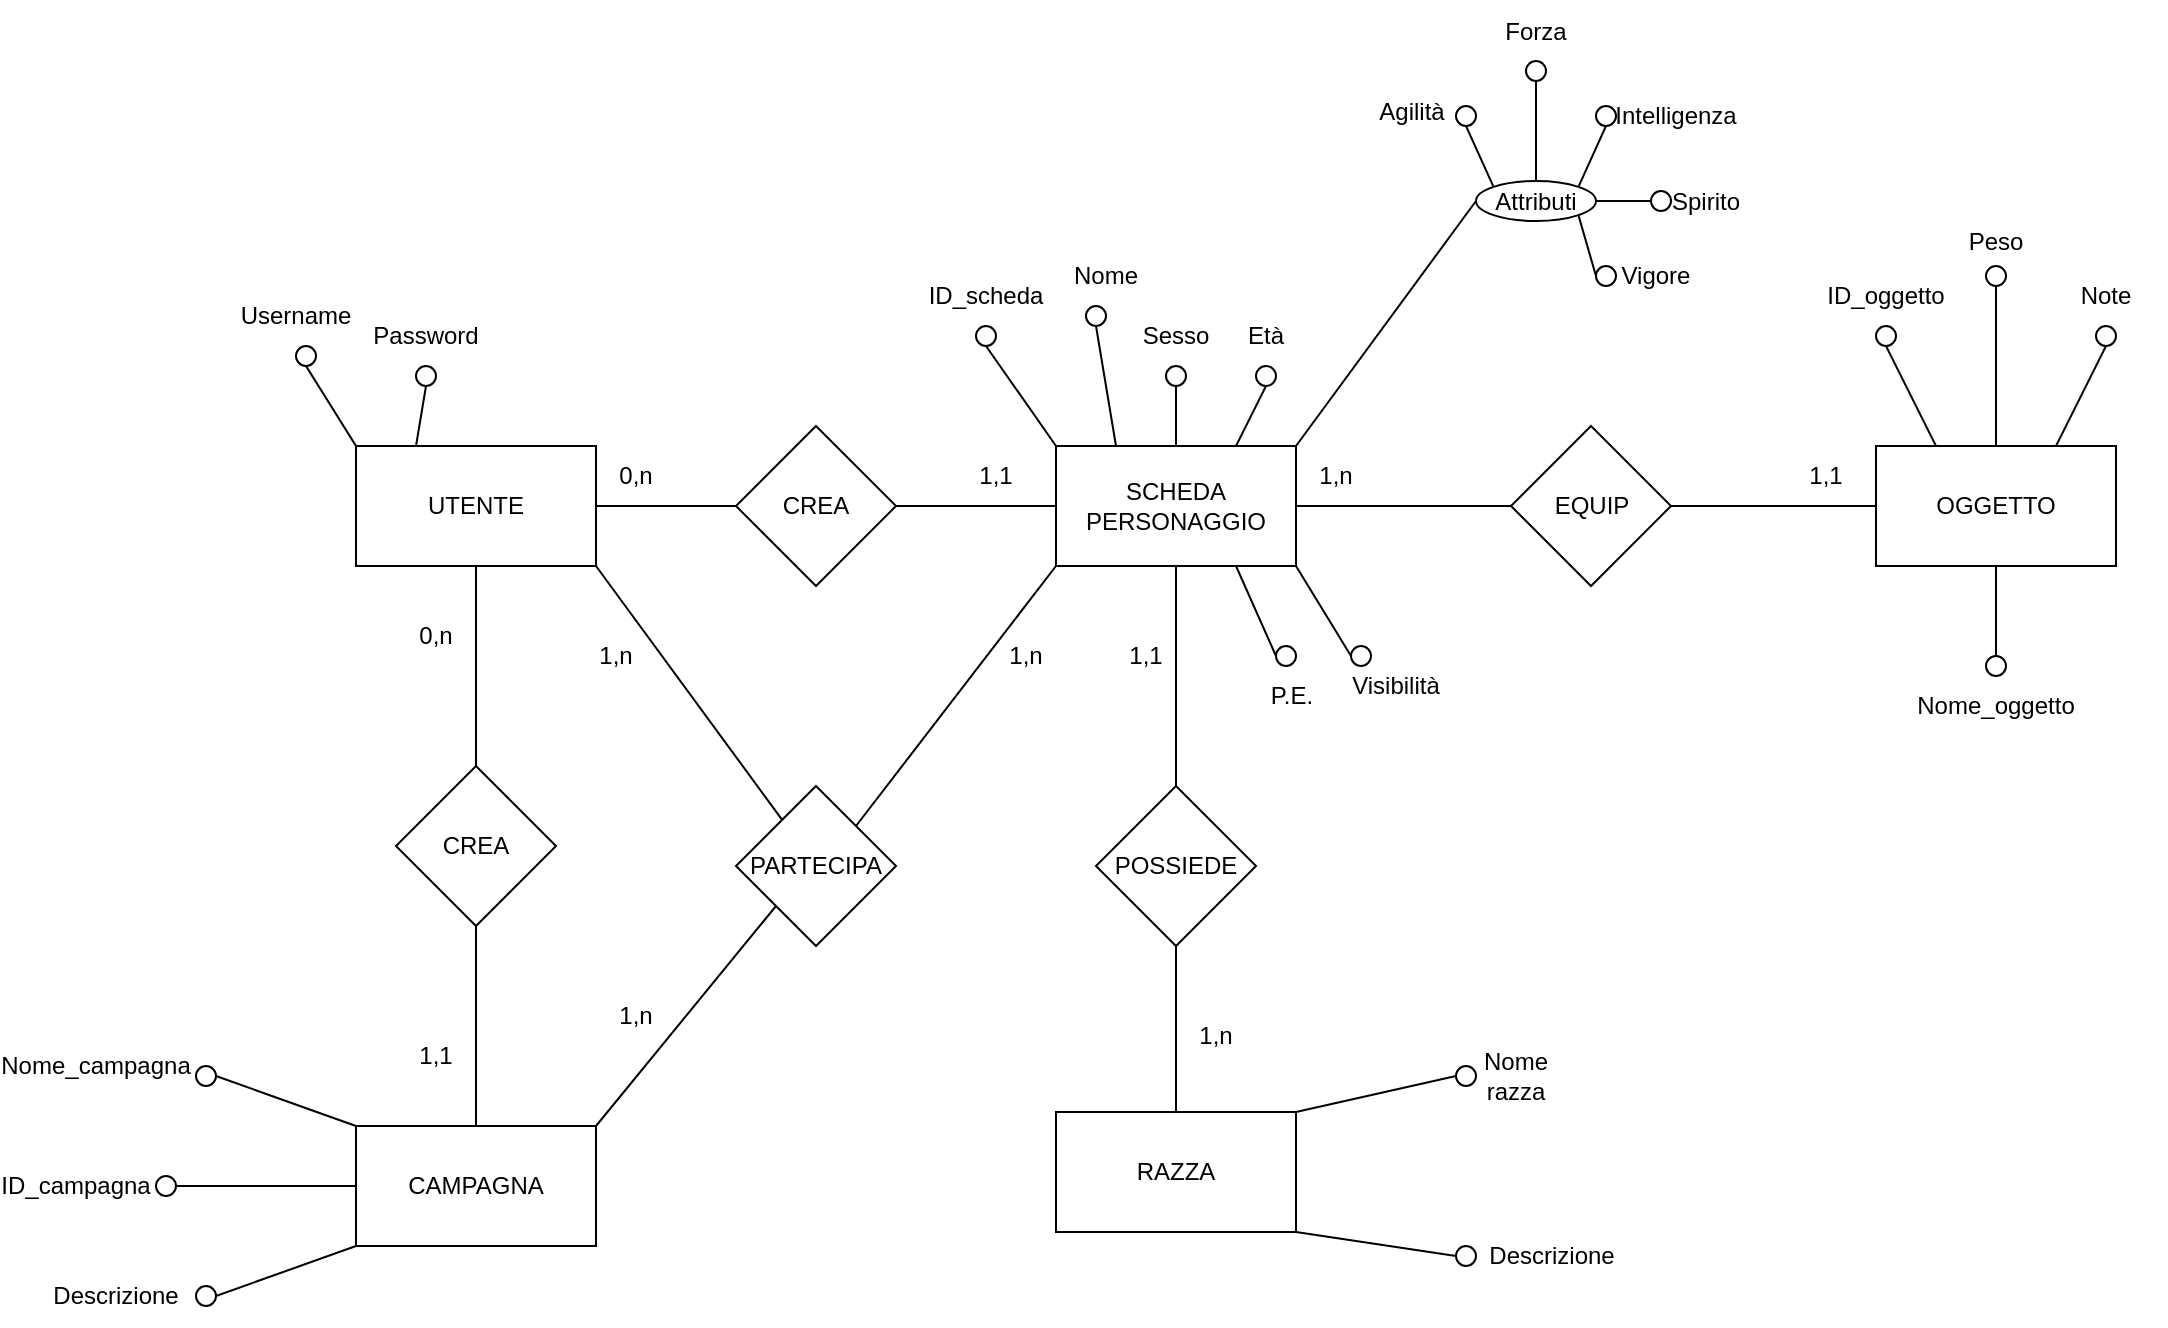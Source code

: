 <mxfile version="21.4.0" type="device">
  <diagram id="R2lEEEUBdFMjLlhIrx00" name="Page-1">
    <mxGraphModel dx="1450" dy="323" grid="1" gridSize="10" guides="1" tooltips="1" connect="1" arrows="1" fold="1" page="1" pageScale="1" pageWidth="850" pageHeight="1100" math="0" shadow="0" extFonts="Permanent Marker^https://fonts.googleapis.com/css?family=Permanent+Marker">
      <root>
        <mxCell id="0" />
        <mxCell id="1" parent="0" />
        <mxCell id="ALj4X3FWaxZCNLGLc96f-1" value="" style="rounded=0;whiteSpace=wrap;html=1;" parent="1" vertex="1">
          <mxGeometry x="-230" y="240" width="120" height="60" as="geometry" />
        </mxCell>
        <mxCell id="ALj4X3FWaxZCNLGLc96f-2" value="UTENTE" style="text;html=1;strokeColor=none;fillColor=none;align=center;verticalAlign=middle;whiteSpace=wrap;rounded=0;" parent="1" vertex="1">
          <mxGeometry x="-200" y="255" width="60" height="30" as="geometry" />
        </mxCell>
        <mxCell id="ALj4X3FWaxZCNLGLc96f-10" value="" style="ellipse;whiteSpace=wrap;html=1;aspect=fixed;" parent="1" vertex="1">
          <mxGeometry x="-200" y="200" width="10" height="10" as="geometry" />
        </mxCell>
        <mxCell id="ALj4X3FWaxZCNLGLc96f-11" value="" style="ellipse;whiteSpace=wrap;html=1;aspect=fixed;fillStyle=solid;fillColor=#ffffff;" parent="1" vertex="1">
          <mxGeometry x="-260" y="190" width="10" height="10" as="geometry" />
        </mxCell>
        <mxCell id="ALj4X3FWaxZCNLGLc96f-16" value="" style="endArrow=none;html=1;rounded=0;exitX=0;exitY=0;exitDx=0;exitDy=0;entryX=0.5;entryY=1;entryDx=0;entryDy=0;" parent="1" source="ALj4X3FWaxZCNLGLc96f-1" target="ALj4X3FWaxZCNLGLc96f-11" edge="1">
          <mxGeometry width="50" height="50" relative="1" as="geometry">
            <mxPoint x="-160" y="320" as="sourcePoint" />
            <mxPoint x="-110" y="270" as="targetPoint" />
          </mxGeometry>
        </mxCell>
        <mxCell id="ALj4X3FWaxZCNLGLc96f-18" value="Username" style="text;html=1;strokeColor=none;fillColor=none;align=center;verticalAlign=middle;whiteSpace=wrap;rounded=0;" parent="1" vertex="1">
          <mxGeometry x="-290" y="160" width="60" height="30" as="geometry" />
        </mxCell>
        <mxCell id="ALj4X3FWaxZCNLGLc96f-20" value="Password" style="text;html=1;strokeColor=none;fillColor=none;align=center;verticalAlign=middle;whiteSpace=wrap;rounded=0;" parent="1" vertex="1">
          <mxGeometry x="-225" y="170" width="60" height="30" as="geometry" />
        </mxCell>
        <mxCell id="ALj4X3FWaxZCNLGLc96f-21" value="" style="endArrow=none;html=1;rounded=0;exitX=0.25;exitY=0;exitDx=0;exitDy=0;entryX=0.5;entryY=1;entryDx=0;entryDy=0;" parent="1" source="ALj4X3FWaxZCNLGLc96f-1" target="ALj4X3FWaxZCNLGLc96f-10" edge="1">
          <mxGeometry width="50" height="50" relative="1" as="geometry">
            <mxPoint x="-160" y="280" as="sourcePoint" />
            <mxPoint x="-110" y="230" as="targetPoint" />
          </mxGeometry>
        </mxCell>
        <mxCell id="ALj4X3FWaxZCNLGLc96f-23" value="" style="rounded=0;whiteSpace=wrap;html=1;" parent="1" vertex="1">
          <mxGeometry x="120" y="240" width="120" height="60" as="geometry" />
        </mxCell>
        <mxCell id="ALj4X3FWaxZCNLGLc96f-24" value="" style="rhombus;whiteSpace=wrap;html=1;" parent="1" vertex="1">
          <mxGeometry x="-40" y="230" width="80" height="80" as="geometry" />
        </mxCell>
        <mxCell id="ALj4X3FWaxZCNLGLc96f-25" value="SCHEDA&lt;br&gt;PERSONAGGIO" style="text;html=1;strokeColor=none;fillColor=none;align=center;verticalAlign=middle;whiteSpace=wrap;rounded=0;" parent="1" vertex="1">
          <mxGeometry x="150" y="255" width="60" height="30" as="geometry" />
        </mxCell>
        <mxCell id="ALj4X3FWaxZCNLGLc96f-26" value="" style="ellipse;whiteSpace=wrap;html=1;aspect=fixed;fillStyle=solid;fillColor=#ffffff;" parent="1" vertex="1">
          <mxGeometry x="80" y="180" width="10" height="10" as="geometry" />
        </mxCell>
        <mxCell id="ALj4X3FWaxZCNLGLc96f-27" value="" style="ellipse;whiteSpace=wrap;html=1;aspect=fixed;" parent="1" vertex="1">
          <mxGeometry x="135" y="170" width="10" height="10" as="geometry" />
        </mxCell>
        <mxCell id="ALj4X3FWaxZCNLGLc96f-30" value="" style="endArrow=none;html=1;rounded=0;exitX=0;exitY=0;exitDx=0;exitDy=0;entryX=0.5;entryY=1;entryDx=0;entryDy=0;" parent="1" source="ALj4X3FWaxZCNLGLc96f-23" target="ALj4X3FWaxZCNLGLc96f-26" edge="1">
          <mxGeometry width="50" height="50" relative="1" as="geometry">
            <mxPoint x="130" y="260" as="sourcePoint" />
            <mxPoint x="180" y="210" as="targetPoint" />
          </mxGeometry>
        </mxCell>
        <mxCell id="ALj4X3FWaxZCNLGLc96f-31" value="ID_scheda" style="text;html=1;strokeColor=none;fillColor=none;align=center;verticalAlign=middle;whiteSpace=wrap;rounded=0;" parent="1" vertex="1">
          <mxGeometry x="55" y="150" width="60" height="30" as="geometry" />
        </mxCell>
        <mxCell id="ALj4X3FWaxZCNLGLc96f-32" value="" style="ellipse;whiteSpace=wrap;html=1;aspect=fixed;" parent="1" vertex="1">
          <mxGeometry x="175" y="200" width="10" height="10" as="geometry" />
        </mxCell>
        <mxCell id="ALj4X3FWaxZCNLGLc96f-33" value="" style="ellipse;whiteSpace=wrap;html=1;aspect=fixed;" parent="1" vertex="1">
          <mxGeometry x="220" y="200" width="10" height="10" as="geometry" />
        </mxCell>
        <mxCell id="ALj4X3FWaxZCNLGLc96f-34" value="" style="endArrow=none;html=1;rounded=0;exitX=0.5;exitY=1;exitDx=0;exitDy=0;entryX=0.25;entryY=0;entryDx=0;entryDy=0;" parent="1" source="ALj4X3FWaxZCNLGLc96f-27" target="ALj4X3FWaxZCNLGLc96f-23" edge="1">
          <mxGeometry width="50" height="50" relative="1" as="geometry">
            <mxPoint x="130" y="260" as="sourcePoint" />
            <mxPoint x="180" y="210" as="targetPoint" />
          </mxGeometry>
        </mxCell>
        <mxCell id="ALj4X3FWaxZCNLGLc96f-35" value="" style="endArrow=none;html=1;rounded=0;exitX=0.5;exitY=1;exitDx=0;exitDy=0;entryX=0.5;entryY=0;entryDx=0;entryDy=0;" parent="1" source="ALj4X3FWaxZCNLGLc96f-32" target="ALj4X3FWaxZCNLGLc96f-23" edge="1">
          <mxGeometry width="50" height="50" relative="1" as="geometry">
            <mxPoint x="130" y="260" as="sourcePoint" />
            <mxPoint x="180" y="210" as="targetPoint" />
          </mxGeometry>
        </mxCell>
        <mxCell id="ALj4X3FWaxZCNLGLc96f-36" value="" style="endArrow=none;html=1;rounded=0;exitX=0.5;exitY=1;exitDx=0;exitDy=0;entryX=0.75;entryY=0;entryDx=0;entryDy=0;" parent="1" source="ALj4X3FWaxZCNLGLc96f-33" target="ALj4X3FWaxZCNLGLc96f-23" edge="1">
          <mxGeometry width="50" height="50" relative="1" as="geometry">
            <mxPoint x="130" y="260" as="sourcePoint" />
            <mxPoint x="180" y="210" as="targetPoint" />
          </mxGeometry>
        </mxCell>
        <mxCell id="ALj4X3FWaxZCNLGLc96f-37" value="Nome" style="text;html=1;strokeColor=none;fillColor=none;align=center;verticalAlign=middle;whiteSpace=wrap;rounded=0;" parent="1" vertex="1">
          <mxGeometry x="115" y="140" width="60" height="30" as="geometry" />
        </mxCell>
        <mxCell id="ALj4X3FWaxZCNLGLc96f-38" value="Sesso" style="text;html=1;strokeColor=none;fillColor=none;align=center;verticalAlign=middle;whiteSpace=wrap;rounded=0;" parent="1" vertex="1">
          <mxGeometry x="150" y="170" width="60" height="30" as="geometry" />
        </mxCell>
        <mxCell id="ALj4X3FWaxZCNLGLc96f-39" value="Età" style="text;html=1;strokeColor=none;fillColor=none;align=center;verticalAlign=middle;whiteSpace=wrap;rounded=0;" parent="1" vertex="1">
          <mxGeometry x="195" y="170" width="60" height="30" as="geometry" />
        </mxCell>
        <mxCell id="ALj4X3FWaxZCNLGLc96f-43" value="" style="ellipse;whiteSpace=wrap;html=1;aspect=fixed;" parent="1" vertex="1">
          <mxGeometry x="230" y="340" width="10" height="10" as="geometry" />
        </mxCell>
        <mxCell id="ALj4X3FWaxZCNLGLc96f-44" value="" style="endArrow=none;html=1;rounded=0;exitX=0;exitY=0.5;exitDx=0;exitDy=0;entryX=0.75;entryY=1;entryDx=0;entryDy=0;" parent="1" source="ALj4X3FWaxZCNLGLc96f-43" target="ALj4X3FWaxZCNLGLc96f-23" edge="1">
          <mxGeometry width="50" height="50" relative="1" as="geometry">
            <mxPoint x="190" y="280" as="sourcePoint" />
            <mxPoint x="240" y="230" as="targetPoint" />
          </mxGeometry>
        </mxCell>
        <mxCell id="ALj4X3FWaxZCNLGLc96f-45" value="P.E." style="text;html=1;strokeColor=none;fillColor=none;align=center;verticalAlign=middle;whiteSpace=wrap;rounded=0;" parent="1" vertex="1">
          <mxGeometry x="207.5" y="350" width="60" height="30" as="geometry" />
        </mxCell>
        <mxCell id="ALj4X3FWaxZCNLGLc96f-46" value="" style="ellipse;whiteSpace=wrap;html=1;" parent="1" vertex="1">
          <mxGeometry x="330" y="107.5" width="60" height="20" as="geometry" />
        </mxCell>
        <mxCell id="ALj4X3FWaxZCNLGLc96f-47" value="Attributi" style="text;html=1;strokeColor=none;fillColor=none;align=center;verticalAlign=middle;whiteSpace=wrap;rounded=0;" parent="1" vertex="1">
          <mxGeometry x="340" y="112.5" width="40" height="10" as="geometry" />
        </mxCell>
        <mxCell id="ALj4X3FWaxZCNLGLc96f-48" value="" style="endArrow=none;html=1;rounded=0;exitX=1;exitY=0;exitDx=0;exitDy=0;entryX=0;entryY=0.5;entryDx=0;entryDy=0;" parent="1" source="ALj4X3FWaxZCNLGLc96f-23" target="ALj4X3FWaxZCNLGLc96f-46" edge="1">
          <mxGeometry width="50" height="50" relative="1" as="geometry">
            <mxPoint x="210" y="300" as="sourcePoint" />
            <mxPoint x="260" y="250" as="targetPoint" />
          </mxGeometry>
        </mxCell>
        <mxCell id="ALj4X3FWaxZCNLGLc96f-49" value="" style="ellipse;whiteSpace=wrap;html=1;aspect=fixed;" parent="1" vertex="1">
          <mxGeometry x="320" y="70" width="10" height="10" as="geometry" />
        </mxCell>
        <mxCell id="ALj4X3FWaxZCNLGLc96f-50" value="" style="ellipse;whiteSpace=wrap;html=1;aspect=fixed;" parent="1" vertex="1">
          <mxGeometry x="355" y="47.5" width="10" height="10" as="geometry" />
        </mxCell>
        <mxCell id="ALj4X3FWaxZCNLGLc96f-51" value="" style="ellipse;whiteSpace=wrap;html=1;aspect=fixed;" parent="1" vertex="1">
          <mxGeometry x="390" y="70" width="10" height="10" as="geometry" />
        </mxCell>
        <mxCell id="ALj4X3FWaxZCNLGLc96f-52" value="" style="ellipse;whiteSpace=wrap;html=1;aspect=fixed;" parent="1" vertex="1">
          <mxGeometry x="390" y="150" width="10" height="10" as="geometry" />
        </mxCell>
        <mxCell id="ALj4X3FWaxZCNLGLc96f-53" value="" style="ellipse;whiteSpace=wrap;html=1;aspect=fixed;" parent="1" vertex="1">
          <mxGeometry x="417.5" y="112.5" width="10" height="10" as="geometry" />
        </mxCell>
        <mxCell id="ALj4X3FWaxZCNLGLc96f-54" value="" style="endArrow=none;html=1;rounded=0;exitX=0;exitY=0;exitDx=0;exitDy=0;entryX=0.5;entryY=1;entryDx=0;entryDy=0;" parent="1" source="ALj4X3FWaxZCNLGLc96f-46" target="ALj4X3FWaxZCNLGLc96f-49" edge="1">
          <mxGeometry width="50" height="50" relative="1" as="geometry">
            <mxPoint x="342.5" y="127.5" as="sourcePoint" />
            <mxPoint x="325" y="60" as="targetPoint" />
          </mxGeometry>
        </mxCell>
        <mxCell id="ALj4X3FWaxZCNLGLc96f-55" value="" style="endArrow=none;html=1;rounded=0;exitX=0.5;exitY=0;exitDx=0;exitDy=0;entryX=0.5;entryY=1;entryDx=0;entryDy=0;" parent="1" source="ALj4X3FWaxZCNLGLc96f-46" target="ALj4X3FWaxZCNLGLc96f-50" edge="1">
          <mxGeometry width="50" height="50" relative="1" as="geometry">
            <mxPoint x="342.5" y="127.5" as="sourcePoint" />
            <mxPoint x="392.5" y="77.5" as="targetPoint" />
          </mxGeometry>
        </mxCell>
        <mxCell id="ALj4X3FWaxZCNLGLc96f-56" value="" style="endArrow=none;html=1;rounded=0;entryX=1;entryY=0;entryDx=0;entryDy=0;exitX=0.5;exitY=1;exitDx=0;exitDy=0;" parent="1" source="ALj4X3FWaxZCNLGLc96f-51" target="ALj4X3FWaxZCNLGLc96f-46" edge="1">
          <mxGeometry width="50" height="50" relative="1" as="geometry">
            <mxPoint x="342.5" y="147.5" as="sourcePoint" />
            <mxPoint x="392.5" y="97.5" as="targetPoint" />
          </mxGeometry>
        </mxCell>
        <mxCell id="ALj4X3FWaxZCNLGLc96f-57" value="" style="endArrow=none;html=1;rounded=0;exitX=1;exitY=0.5;exitDx=0;exitDy=0;entryX=0;entryY=0.5;entryDx=0;entryDy=0;" parent="1" source="ALj4X3FWaxZCNLGLc96f-46" target="ALj4X3FWaxZCNLGLc96f-53" edge="1">
          <mxGeometry width="50" height="50" relative="1" as="geometry">
            <mxPoint x="342.5" y="157.5" as="sourcePoint" />
            <mxPoint x="392.5" y="107.5" as="targetPoint" />
          </mxGeometry>
        </mxCell>
        <mxCell id="ALj4X3FWaxZCNLGLc96f-59" value="" style="endArrow=none;html=1;rounded=0;exitX=1;exitY=1;exitDx=0;exitDy=0;entryX=0;entryY=0.5;entryDx=0;entryDy=0;" parent="1" source="ALj4X3FWaxZCNLGLc96f-46" target="ALj4X3FWaxZCNLGLc96f-52" edge="1">
          <mxGeometry width="50" height="50" relative="1" as="geometry">
            <mxPoint x="342.5" y="157.5" as="sourcePoint" />
            <mxPoint x="392.5" y="107.5" as="targetPoint" />
          </mxGeometry>
        </mxCell>
        <mxCell id="ALj4X3FWaxZCNLGLc96f-60" value="Agilità" style="text;html=1;strokeColor=none;fillColor=none;align=center;verticalAlign=middle;whiteSpace=wrap;rounded=0;" parent="1" vertex="1">
          <mxGeometry x="267.5" y="57.5" width="60" height="30" as="geometry" />
        </mxCell>
        <mxCell id="ALj4X3FWaxZCNLGLc96f-62" value="Forza" style="text;html=1;strokeColor=none;fillColor=none;align=center;verticalAlign=middle;whiteSpace=wrap;rounded=0;" parent="1" vertex="1">
          <mxGeometry x="330" y="17.5" width="60" height="30" as="geometry" />
        </mxCell>
        <mxCell id="ALj4X3FWaxZCNLGLc96f-63" value="Intelligenza" style="text;html=1;strokeColor=none;fillColor=none;align=center;verticalAlign=middle;whiteSpace=wrap;rounded=0;" parent="1" vertex="1">
          <mxGeometry x="400" y="60" width="60" height="30" as="geometry" />
        </mxCell>
        <mxCell id="ALj4X3FWaxZCNLGLc96f-64" value="Spirito" style="text;html=1;strokeColor=none;fillColor=none;align=center;verticalAlign=middle;whiteSpace=wrap;rounded=0;" parent="1" vertex="1">
          <mxGeometry x="415" y="102.5" width="60" height="30" as="geometry" />
        </mxCell>
        <mxCell id="ALj4X3FWaxZCNLGLc96f-66" value="Vigore" style="text;html=1;strokeColor=none;fillColor=none;align=center;verticalAlign=middle;whiteSpace=wrap;rounded=0;" parent="1" vertex="1">
          <mxGeometry x="390" y="140" width="60" height="30" as="geometry" />
        </mxCell>
        <mxCell id="ALj4X3FWaxZCNLGLc96f-67" value="" style="endArrow=none;html=1;rounded=0;exitX=1;exitY=0.5;exitDx=0;exitDy=0;entryX=0;entryY=0.5;entryDx=0;entryDy=0;" parent="1" source="ALj4X3FWaxZCNLGLc96f-1" target="ALj4X3FWaxZCNLGLc96f-24" edge="1">
          <mxGeometry width="50" height="50" relative="1" as="geometry">
            <mxPoint x="-10" y="310" as="sourcePoint" />
            <mxPoint x="40" y="260" as="targetPoint" />
          </mxGeometry>
        </mxCell>
        <mxCell id="ALj4X3FWaxZCNLGLc96f-68" value="" style="endArrow=none;html=1;rounded=0;entryX=0;entryY=0.5;entryDx=0;entryDy=0;exitX=1;exitY=0.5;exitDx=0;exitDy=0;" parent="1" source="ALj4X3FWaxZCNLGLc96f-24" target="ALj4X3FWaxZCNLGLc96f-23" edge="1">
          <mxGeometry width="50" height="50" relative="1" as="geometry">
            <mxPoint x="40" y="270" as="sourcePoint" />
            <mxPoint x="40" y="260" as="targetPoint" />
          </mxGeometry>
        </mxCell>
        <mxCell id="ALj4X3FWaxZCNLGLc96f-69" value="CREA" style="text;html=1;strokeColor=none;fillColor=none;align=center;verticalAlign=middle;whiteSpace=wrap;rounded=0;" parent="1" vertex="1">
          <mxGeometry x="-30" y="255" width="60" height="30" as="geometry" />
        </mxCell>
        <mxCell id="ALj4X3FWaxZCNLGLc96f-70" value="1,1" style="text;html=1;strokeColor=none;fillColor=none;align=center;verticalAlign=middle;whiteSpace=wrap;rounded=0;" parent="1" vertex="1">
          <mxGeometry x="60" y="240" width="60" height="30" as="geometry" />
        </mxCell>
        <mxCell id="ALj4X3FWaxZCNLGLc96f-71" value="0,n" style="text;html=1;strokeColor=none;fillColor=none;align=center;verticalAlign=middle;whiteSpace=wrap;rounded=0;" parent="1" vertex="1">
          <mxGeometry x="-120" y="240" width="60" height="30" as="geometry" />
        </mxCell>
        <mxCell id="ALj4X3FWaxZCNLGLc96f-73" value="" style="rounded=0;whiteSpace=wrap;html=1;" parent="1" vertex="1">
          <mxGeometry x="120" y="573" width="120" height="60" as="geometry" />
        </mxCell>
        <mxCell id="ALj4X3FWaxZCNLGLc96f-74" value="RAZZA" style="text;html=1;strokeColor=none;fillColor=none;align=center;verticalAlign=middle;whiteSpace=wrap;rounded=0;" parent="1" vertex="1">
          <mxGeometry x="150" y="588" width="60" height="30" as="geometry" />
        </mxCell>
        <mxCell id="ALj4X3FWaxZCNLGLc96f-76" value="" style="ellipse;whiteSpace=wrap;html=1;aspect=fixed;" parent="1" vertex="1">
          <mxGeometry x="320" y="640" width="10" height="10" as="geometry" />
        </mxCell>
        <mxCell id="ALj4X3FWaxZCNLGLc96f-78" value="" style="endArrow=none;html=1;rounded=0;exitX=0;exitY=0.5;exitDx=0;exitDy=0;entryX=1;entryY=0;entryDx=0;entryDy=0;" parent="1" source="ALj4X3FWaxZCNLGLc96f-82" target="ALj4X3FWaxZCNLGLc96f-73" edge="1">
          <mxGeometry width="50" height="50" relative="1" as="geometry">
            <mxPoint x="310" y="685" as="sourcePoint" />
            <mxPoint x="280" y="645" as="targetPoint" />
          </mxGeometry>
        </mxCell>
        <mxCell id="ALj4X3FWaxZCNLGLc96f-79" value="" style="endArrow=none;html=1;rounded=0;exitX=1;exitY=1;exitDx=0;exitDy=0;entryX=0;entryY=0.5;entryDx=0;entryDy=0;" parent="1" source="ALj4X3FWaxZCNLGLc96f-73" target="ALj4X3FWaxZCNLGLc96f-76" edge="1">
          <mxGeometry width="50" height="50" relative="1" as="geometry">
            <mxPoint x="230" y="695" as="sourcePoint" />
            <mxPoint x="280" y="645" as="targetPoint" />
          </mxGeometry>
        </mxCell>
        <mxCell id="ALj4X3FWaxZCNLGLc96f-82" value="" style="ellipse;whiteSpace=wrap;html=1;aspect=fixed;fillStyle=solid;fillColor=#ffffff;" parent="1" vertex="1">
          <mxGeometry x="320" y="550" width="10" height="10" as="geometry" />
        </mxCell>
        <mxCell id="ALj4X3FWaxZCNLGLc96f-83" value="Nome razza" style="text;html=1;strokeColor=none;fillColor=none;align=center;verticalAlign=middle;whiteSpace=wrap;rounded=0;" parent="1" vertex="1">
          <mxGeometry x="320" y="540" width="60" height="30" as="geometry" />
        </mxCell>
        <mxCell id="ALj4X3FWaxZCNLGLc96f-84" value="Descrizione" style="text;html=1;strokeColor=none;fillColor=none;align=center;verticalAlign=middle;whiteSpace=wrap;rounded=0;" parent="1" vertex="1">
          <mxGeometry x="337.5" y="630" width="60" height="30" as="geometry" />
        </mxCell>
        <mxCell id="ALj4X3FWaxZCNLGLc96f-85" value="" style="rhombus;whiteSpace=wrap;html=1;" parent="1" vertex="1">
          <mxGeometry x="140" y="410" width="80" height="80" as="geometry" />
        </mxCell>
        <mxCell id="ALj4X3FWaxZCNLGLc96f-86" value="" style="endArrow=none;html=1;rounded=0;exitX=0.5;exitY=0;exitDx=0;exitDy=0;entryX=0.5;entryY=1;entryDx=0;entryDy=0;" parent="1" source="ALj4X3FWaxZCNLGLc96f-85" target="ALj4X3FWaxZCNLGLc96f-23" edge="1">
          <mxGeometry width="50" height="50" relative="1" as="geometry">
            <mxPoint x="210" y="390" as="sourcePoint" />
            <mxPoint x="260" y="340" as="targetPoint" />
          </mxGeometry>
        </mxCell>
        <mxCell id="ALj4X3FWaxZCNLGLc96f-87" value="" style="endArrow=none;html=1;rounded=0;exitX=0.5;exitY=1;exitDx=0;exitDy=0;" parent="1" source="ALj4X3FWaxZCNLGLc96f-85" target="ALj4X3FWaxZCNLGLc96f-73" edge="1">
          <mxGeometry width="50" height="50" relative="1" as="geometry">
            <mxPoint x="210" y="473" as="sourcePoint" />
            <mxPoint x="260" y="423" as="targetPoint" />
          </mxGeometry>
        </mxCell>
        <mxCell id="ALj4X3FWaxZCNLGLc96f-88" value="POSSIEDE" style="text;html=1;strokeColor=none;fillColor=none;align=center;verticalAlign=middle;whiteSpace=wrap;rounded=0;" parent="1" vertex="1">
          <mxGeometry x="150" y="435" width="60" height="30" as="geometry" />
        </mxCell>
        <mxCell id="ALj4X3FWaxZCNLGLc96f-89" value="1,1" style="text;html=1;strokeColor=none;fillColor=none;align=center;verticalAlign=middle;whiteSpace=wrap;rounded=0;" parent="1" vertex="1">
          <mxGeometry x="135" y="330" width="60" height="30" as="geometry" />
        </mxCell>
        <mxCell id="ALj4X3FWaxZCNLGLc96f-90" value="" style="ellipse;whiteSpace=wrap;html=1;aspect=fixed;" parent="1" vertex="1">
          <mxGeometry x="267.5" y="340" width="10" height="10" as="geometry" />
        </mxCell>
        <mxCell id="ALj4X3FWaxZCNLGLc96f-91" value="" style="endArrow=none;html=1;rounded=0;entryX=0;entryY=0.5;entryDx=0;entryDy=0;exitX=1;exitY=1;exitDx=0;exitDy=0;" parent="1" source="ALj4X3FWaxZCNLGLc96f-23" target="ALj4X3FWaxZCNLGLc96f-90" edge="1">
          <mxGeometry width="50" height="50" relative="1" as="geometry">
            <mxPoint x="230" y="340" as="sourcePoint" />
            <mxPoint x="280" y="290" as="targetPoint" />
          </mxGeometry>
        </mxCell>
        <mxCell id="ALj4X3FWaxZCNLGLc96f-93" value="Visibilità" style="text;html=1;strokeColor=none;fillColor=none;align=center;verticalAlign=middle;whiteSpace=wrap;rounded=0;" parent="1" vertex="1">
          <mxGeometry x="260" y="345" width="60" height="30" as="geometry" />
        </mxCell>
        <mxCell id="ALj4X3FWaxZCNLGLc96f-94" value="1,n" style="text;html=1;strokeColor=none;fillColor=none;align=center;verticalAlign=middle;whiteSpace=wrap;rounded=0;" parent="1" vertex="1">
          <mxGeometry x="170" y="520" width="60" height="30" as="geometry" />
        </mxCell>
        <mxCell id="ALj4X3FWaxZCNLGLc96f-96" value="CAMPAGNA" style="rounded=0;whiteSpace=wrap;html=1;" parent="1" vertex="1">
          <mxGeometry x="-230" y="580" width="120" height="60" as="geometry" />
        </mxCell>
        <mxCell id="ALj4X3FWaxZCNLGLc96f-97" value="CREA" style="rhombus;whiteSpace=wrap;html=1;" parent="1" vertex="1">
          <mxGeometry x="-210" y="400" width="80" height="80" as="geometry" />
        </mxCell>
        <mxCell id="ALj4X3FWaxZCNLGLc96f-98" value="" style="rhombus;whiteSpace=wrap;html=1;" parent="1" vertex="1">
          <mxGeometry x="-40" y="410" width="80" height="80" as="geometry" />
        </mxCell>
        <mxCell id="ALj4X3FWaxZCNLGLc96f-101" value="" style="endArrow=none;html=1;rounded=0;exitX=0.5;exitY=0;exitDx=0;exitDy=0;entryX=0.5;entryY=1;entryDx=0;entryDy=0;" parent="1" source="ALj4X3FWaxZCNLGLc96f-97" target="ALj4X3FWaxZCNLGLc96f-1" edge="1">
          <mxGeometry width="50" height="50" relative="1" as="geometry">
            <mxPoint x="-50" y="460" as="sourcePoint" />
            <mxPoint y="410" as="targetPoint" />
          </mxGeometry>
        </mxCell>
        <mxCell id="ALj4X3FWaxZCNLGLc96f-102" value="" style="endArrow=none;html=1;rounded=0;exitX=0.5;exitY=1;exitDx=0;exitDy=0;entryX=0.5;entryY=0;entryDx=0;entryDy=0;" parent="1" source="ALj4X3FWaxZCNLGLc96f-97" target="ALj4X3FWaxZCNLGLc96f-96" edge="1">
          <mxGeometry width="50" height="50" relative="1" as="geometry">
            <mxPoint x="-50" y="543" as="sourcePoint" />
            <mxPoint y="493" as="targetPoint" />
          </mxGeometry>
        </mxCell>
        <mxCell id="ALj4X3FWaxZCNLGLc96f-103" value="" style="endArrow=none;html=1;rounded=0;exitX=1;exitY=1;exitDx=0;exitDy=0;" parent="1" source="ALj4X3FWaxZCNLGLc96f-1" target="ALj4X3FWaxZCNLGLc96f-98" edge="1">
          <mxGeometry width="50" height="50" relative="1" as="geometry">
            <mxPoint x="-120" y="490" as="sourcePoint" />
            <mxPoint x="-70" y="440" as="targetPoint" />
          </mxGeometry>
        </mxCell>
        <mxCell id="ALj4X3FWaxZCNLGLc96f-104" value="" style="endArrow=none;html=1;rounded=0;exitX=0;exitY=1;exitDx=0;exitDy=0;entryX=1;entryY=0;entryDx=0;entryDy=0;" parent="1" source="ALj4X3FWaxZCNLGLc96f-23" target="ALj4X3FWaxZCNLGLc96f-98" edge="1">
          <mxGeometry width="50" height="50" relative="1" as="geometry">
            <mxPoint x="-120" y="490" as="sourcePoint" />
            <mxPoint x="-70" y="440" as="targetPoint" />
          </mxGeometry>
        </mxCell>
        <mxCell id="ALj4X3FWaxZCNLGLc96f-105" value="" style="endArrow=none;html=1;rounded=0;exitX=1;exitY=0;exitDx=0;exitDy=0;entryX=0;entryY=1;entryDx=0;entryDy=0;" parent="1" source="ALj4X3FWaxZCNLGLc96f-96" target="ALj4X3FWaxZCNLGLc96f-98" edge="1">
          <mxGeometry width="50" height="50" relative="1" as="geometry">
            <mxPoint x="-120" y="490" as="sourcePoint" />
            <mxPoint x="-70" y="440" as="targetPoint" />
          </mxGeometry>
        </mxCell>
        <mxCell id="ALj4X3FWaxZCNLGLc96f-106" value="1,1" style="text;html=1;strokeColor=none;fillColor=none;align=center;verticalAlign=middle;whiteSpace=wrap;rounded=0;" parent="1" vertex="1">
          <mxGeometry x="-220" y="530" width="60" height="30" as="geometry" />
        </mxCell>
        <mxCell id="ALj4X3FWaxZCNLGLc96f-107" value="0,n" style="text;html=1;strokeColor=none;fillColor=none;align=center;verticalAlign=middle;whiteSpace=wrap;rounded=0;" parent="1" vertex="1">
          <mxGeometry x="-220" y="320" width="60" height="30" as="geometry" />
        </mxCell>
        <mxCell id="ALj4X3FWaxZCNLGLc96f-108" value="PARTECIPA" style="text;html=1;strokeColor=none;fillColor=none;align=center;verticalAlign=middle;whiteSpace=wrap;rounded=0;" parent="1" vertex="1">
          <mxGeometry x="-30" y="435" width="60" height="30" as="geometry" />
        </mxCell>
        <mxCell id="ALj4X3FWaxZCNLGLc96f-109" value="1,n" style="text;html=1;strokeColor=none;fillColor=none;align=center;verticalAlign=middle;whiteSpace=wrap;rounded=0;" parent="1" vertex="1">
          <mxGeometry x="-130" y="330" width="60" height="30" as="geometry" />
        </mxCell>
        <mxCell id="ALj4X3FWaxZCNLGLc96f-111" value="1,n" style="text;html=1;strokeColor=none;fillColor=none;align=center;verticalAlign=middle;whiteSpace=wrap;rounded=0;" parent="1" vertex="1">
          <mxGeometry x="75" y="330" width="60" height="30" as="geometry" />
        </mxCell>
        <mxCell id="ALj4X3FWaxZCNLGLc96f-112" value="1,n" style="text;html=1;strokeColor=none;fillColor=none;align=center;verticalAlign=middle;whiteSpace=wrap;rounded=0;" parent="1" vertex="1">
          <mxGeometry x="-120" y="510" width="60" height="30" as="geometry" />
        </mxCell>
        <mxCell id="ALj4X3FWaxZCNLGLc96f-115" value="" style="ellipse;whiteSpace=wrap;html=1;aspect=fixed;" parent="1" vertex="1">
          <mxGeometry x="-310" y="660" width="10" height="10" as="geometry" />
        </mxCell>
        <mxCell id="ALj4X3FWaxZCNLGLc96f-116" value="" style="endArrow=none;html=1;rounded=0;exitX=0;exitY=0;exitDx=0;exitDy=0;entryX=1;entryY=0.5;entryDx=0;entryDy=0;" parent="1" source="ALj4X3FWaxZCNLGLc96f-96" target="yC74wIOsd3AmS9FtMXWR-1" edge="1">
          <mxGeometry width="50" height="50" relative="1" as="geometry">
            <mxPoint x="-170" y="620" as="sourcePoint" />
            <mxPoint x="-300" y="555" as="targetPoint" />
          </mxGeometry>
        </mxCell>
        <mxCell id="ALj4X3FWaxZCNLGLc96f-119" value="" style="endArrow=none;html=1;rounded=0;exitX=1;exitY=0.5;exitDx=0;exitDy=0;entryX=0;entryY=1;entryDx=0;entryDy=0;" parent="1" source="ALj4X3FWaxZCNLGLc96f-115" target="ALj4X3FWaxZCNLGLc96f-96" edge="1">
          <mxGeometry width="50" height="50" relative="1" as="geometry">
            <mxPoint x="-170" y="620" as="sourcePoint" />
            <mxPoint x="-120" y="570" as="targetPoint" />
          </mxGeometry>
        </mxCell>
        <mxCell id="ALj4X3FWaxZCNLGLc96f-122" value="Nome_campagna" style="text;html=1;strokeColor=none;fillColor=none;align=center;verticalAlign=middle;whiteSpace=wrap;rounded=0;" parent="1" vertex="1">
          <mxGeometry x="-390" y="535" width="60" height="30" as="geometry" />
        </mxCell>
        <mxCell id="ALj4X3FWaxZCNLGLc96f-123" value="Descrizione" style="text;html=1;strokeColor=none;fillColor=none;align=center;verticalAlign=middle;whiteSpace=wrap;rounded=0;" parent="1" vertex="1">
          <mxGeometry x="-380" y="650" width="60" height="30" as="geometry" />
        </mxCell>
        <mxCell id="ALj4X3FWaxZCNLGLc96f-128" value="EQUIP" style="rhombus;whiteSpace=wrap;html=1;" parent="1" vertex="1">
          <mxGeometry x="347.5" y="230" width="80" height="80" as="geometry" />
        </mxCell>
        <mxCell id="ALj4X3FWaxZCNLGLc96f-129" value="" style="rounded=0;whiteSpace=wrap;html=1;" parent="1" vertex="1">
          <mxGeometry x="530" y="240" width="120" height="60" as="geometry" />
        </mxCell>
        <mxCell id="ALj4X3FWaxZCNLGLc96f-130" value="" style="endArrow=none;html=1;rounded=0;exitX=1;exitY=0.5;exitDx=0;exitDy=0;entryX=0;entryY=0.5;entryDx=0;entryDy=0;" parent="1" source="ALj4X3FWaxZCNLGLc96f-23" target="ALj4X3FWaxZCNLGLc96f-128" edge="1">
          <mxGeometry width="50" height="50" relative="1" as="geometry">
            <mxPoint x="390" y="250" as="sourcePoint" />
            <mxPoint x="440" y="200" as="targetPoint" />
          </mxGeometry>
        </mxCell>
        <mxCell id="ALj4X3FWaxZCNLGLc96f-131" value="" style="endArrow=none;html=1;rounded=0;exitX=1;exitY=0.5;exitDx=0;exitDy=0;entryX=0;entryY=0.5;entryDx=0;entryDy=0;" parent="1" source="ALj4X3FWaxZCNLGLc96f-128" target="ALj4X3FWaxZCNLGLc96f-129" edge="1">
          <mxGeometry width="50" height="50" relative="1" as="geometry">
            <mxPoint x="390" y="250" as="sourcePoint" />
            <mxPoint x="440" y="200" as="targetPoint" />
          </mxGeometry>
        </mxCell>
        <mxCell id="ALj4X3FWaxZCNLGLc96f-132" value="1,1" style="text;html=1;strokeColor=none;fillColor=none;align=center;verticalAlign=middle;whiteSpace=wrap;rounded=0;" parent="1" vertex="1">
          <mxGeometry x="475" y="240" width="60" height="30" as="geometry" />
        </mxCell>
        <mxCell id="ALj4X3FWaxZCNLGLc96f-133" value="1,n" style="text;html=1;strokeColor=none;fillColor=none;align=center;verticalAlign=middle;whiteSpace=wrap;rounded=0;" parent="1" vertex="1">
          <mxGeometry x="230" y="240" width="60" height="30" as="geometry" />
        </mxCell>
        <mxCell id="ALj4X3FWaxZCNLGLc96f-134" value="" style="ellipse;whiteSpace=wrap;html=1;aspect=fixed;fillStyle=solid;fillColor=#ffffff;" parent="1" vertex="1">
          <mxGeometry x="530" y="180" width="10" height="10" as="geometry" />
        </mxCell>
        <mxCell id="ALj4X3FWaxZCNLGLc96f-135" value="" style="endArrow=none;html=1;rounded=0;exitX=0.25;exitY=0;exitDx=0;exitDy=0;entryX=0.5;entryY=1;entryDx=0;entryDy=0;" parent="1" source="ALj4X3FWaxZCNLGLc96f-129" target="ALj4X3FWaxZCNLGLc96f-134" edge="1">
          <mxGeometry width="50" height="50" relative="1" as="geometry">
            <mxPoint x="500" y="200" as="sourcePoint" />
            <mxPoint x="550" y="150" as="targetPoint" />
          </mxGeometry>
        </mxCell>
        <mxCell id="ALj4X3FWaxZCNLGLc96f-136" value="" style="endArrow=none;html=1;rounded=0;exitX=0.5;exitY=0;exitDx=0;exitDy=0;entryX=0.5;entryY=1;entryDx=0;entryDy=0;" parent="1" source="ALj4X3FWaxZCNLGLc96f-129" target="ALj4X3FWaxZCNLGLc96f-137" edge="1">
          <mxGeometry width="50" height="50" relative="1" as="geometry">
            <mxPoint x="500" y="250" as="sourcePoint" />
            <mxPoint x="590" y="190" as="targetPoint" />
          </mxGeometry>
        </mxCell>
        <mxCell id="ALj4X3FWaxZCNLGLc96f-137" value="" style="ellipse;whiteSpace=wrap;html=1;aspect=fixed;" parent="1" vertex="1">
          <mxGeometry x="585" y="150" width="10" height="10" as="geometry" />
        </mxCell>
        <mxCell id="ALj4X3FWaxZCNLGLc96f-138" value="" style="ellipse;whiteSpace=wrap;html=1;aspect=fixed;" parent="1" vertex="1">
          <mxGeometry x="640" y="180" width="10" height="10" as="geometry" />
        </mxCell>
        <mxCell id="ALj4X3FWaxZCNLGLc96f-139" value="" style="endArrow=none;html=1;rounded=0;exitX=0.75;exitY=0;exitDx=0;exitDy=0;entryX=0.5;entryY=1;entryDx=0;entryDy=0;" parent="1" source="ALj4X3FWaxZCNLGLc96f-129" target="ALj4X3FWaxZCNLGLc96f-138" edge="1">
          <mxGeometry width="50" height="50" relative="1" as="geometry">
            <mxPoint x="580" y="230" as="sourcePoint" />
            <mxPoint x="630" y="180" as="targetPoint" />
          </mxGeometry>
        </mxCell>
        <mxCell id="ALj4X3FWaxZCNLGLc96f-140" value="ID_oggetto" style="text;html=1;strokeColor=none;fillColor=none;align=center;verticalAlign=middle;whiteSpace=wrap;rounded=0;" parent="1" vertex="1">
          <mxGeometry x="505" y="150" width="60" height="30" as="geometry" />
        </mxCell>
        <mxCell id="ALj4X3FWaxZCNLGLc96f-141" value="Peso" style="text;html=1;strokeColor=none;fillColor=none;align=center;verticalAlign=middle;whiteSpace=wrap;rounded=0;" parent="1" vertex="1">
          <mxGeometry x="560" y="122.5" width="60" height="30" as="geometry" />
        </mxCell>
        <mxCell id="ALj4X3FWaxZCNLGLc96f-142" value="Note" style="text;html=1;strokeColor=none;fillColor=none;align=center;verticalAlign=middle;whiteSpace=wrap;rounded=0;" parent="1" vertex="1">
          <mxGeometry x="615" y="150" width="60" height="30" as="geometry" />
        </mxCell>
        <mxCell id="ALj4X3FWaxZCNLGLc96f-143" value="OGGETTO" style="text;html=1;strokeColor=none;fillColor=none;align=center;verticalAlign=middle;whiteSpace=wrap;rounded=0;" parent="1" vertex="1">
          <mxGeometry x="560" y="255" width="60" height="30" as="geometry" />
        </mxCell>
        <mxCell id="yC74wIOsd3AmS9FtMXWR-1" value="" style="ellipse;whiteSpace=wrap;html=1;aspect=fixed;" vertex="1" parent="1">
          <mxGeometry x="-310" y="550" width="10" height="10" as="geometry" />
        </mxCell>
        <mxCell id="yC74wIOsd3AmS9FtMXWR-3" value="" style="ellipse;whiteSpace=wrap;html=1;aspect=fixed;fillStyle=solid;fillColor=#ffffff;" vertex="1" parent="1">
          <mxGeometry x="-330" y="605" width="10" height="10" as="geometry" />
        </mxCell>
        <mxCell id="yC74wIOsd3AmS9FtMXWR-4" value="" style="endArrow=none;html=1;rounded=0;exitX=0;exitY=0.5;exitDx=0;exitDy=0;entryX=1;entryY=0.5;entryDx=0;entryDy=0;" edge="1" parent="1" source="ALj4X3FWaxZCNLGLc96f-96" target="yC74wIOsd3AmS9FtMXWR-3">
          <mxGeometry width="50" height="50" relative="1" as="geometry">
            <mxPoint x="-330" y="600" as="sourcePoint" />
            <mxPoint x="-280" y="550" as="targetPoint" />
          </mxGeometry>
        </mxCell>
        <mxCell id="yC74wIOsd3AmS9FtMXWR-5" value="ID_campagna" style="text;html=1;strokeColor=none;fillColor=none;align=center;verticalAlign=middle;whiteSpace=wrap;rounded=0;" vertex="1" parent="1">
          <mxGeometry x="-400" y="595" width="60" height="30" as="geometry" />
        </mxCell>
        <mxCell id="yC74wIOsd3AmS9FtMXWR-6" value="Nome_oggetto" style="text;html=1;strokeColor=none;fillColor=none;align=center;verticalAlign=middle;whiteSpace=wrap;rounded=0;" vertex="1" parent="1">
          <mxGeometry x="560" y="355" width="60" height="30" as="geometry" />
        </mxCell>
        <mxCell id="yC74wIOsd3AmS9FtMXWR-7" value="" style="ellipse;whiteSpace=wrap;html=1;aspect=fixed;" vertex="1" parent="1">
          <mxGeometry x="585" y="345" width="10" height="10" as="geometry" />
        </mxCell>
        <mxCell id="yC74wIOsd3AmS9FtMXWR-9" value="" style="endArrow=none;html=1;rounded=0;exitX=0.5;exitY=1;exitDx=0;exitDy=0;entryX=0.5;entryY=0;entryDx=0;entryDy=0;" edge="1" parent="1" source="ALj4X3FWaxZCNLGLc96f-129" target="yC74wIOsd3AmS9FtMXWR-7">
          <mxGeometry width="50" height="50" relative="1" as="geometry">
            <mxPoint x="650" y="310" as="sourcePoint" />
            <mxPoint x="700" y="260" as="targetPoint" />
          </mxGeometry>
        </mxCell>
      </root>
    </mxGraphModel>
  </diagram>
</mxfile>
